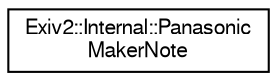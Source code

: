 digraph "Graphical Class Hierarchy"
{
  edge [fontname="FreeSans",fontsize="10",labelfontname="FreeSans",labelfontsize="10"];
  node [fontname="FreeSans",fontsize="10",shape=record];
  rankdir="LR";
  Node1 [label="Exiv2::Internal::Panasonic\lMakerNote",height=0.2,width=0.4,color="black", fillcolor="white", style="filled",URL="$classExiv2_1_1Internal_1_1PanasonicMakerNote.html",tooltip="MakerNote for Panasonic cameras. "];
}
